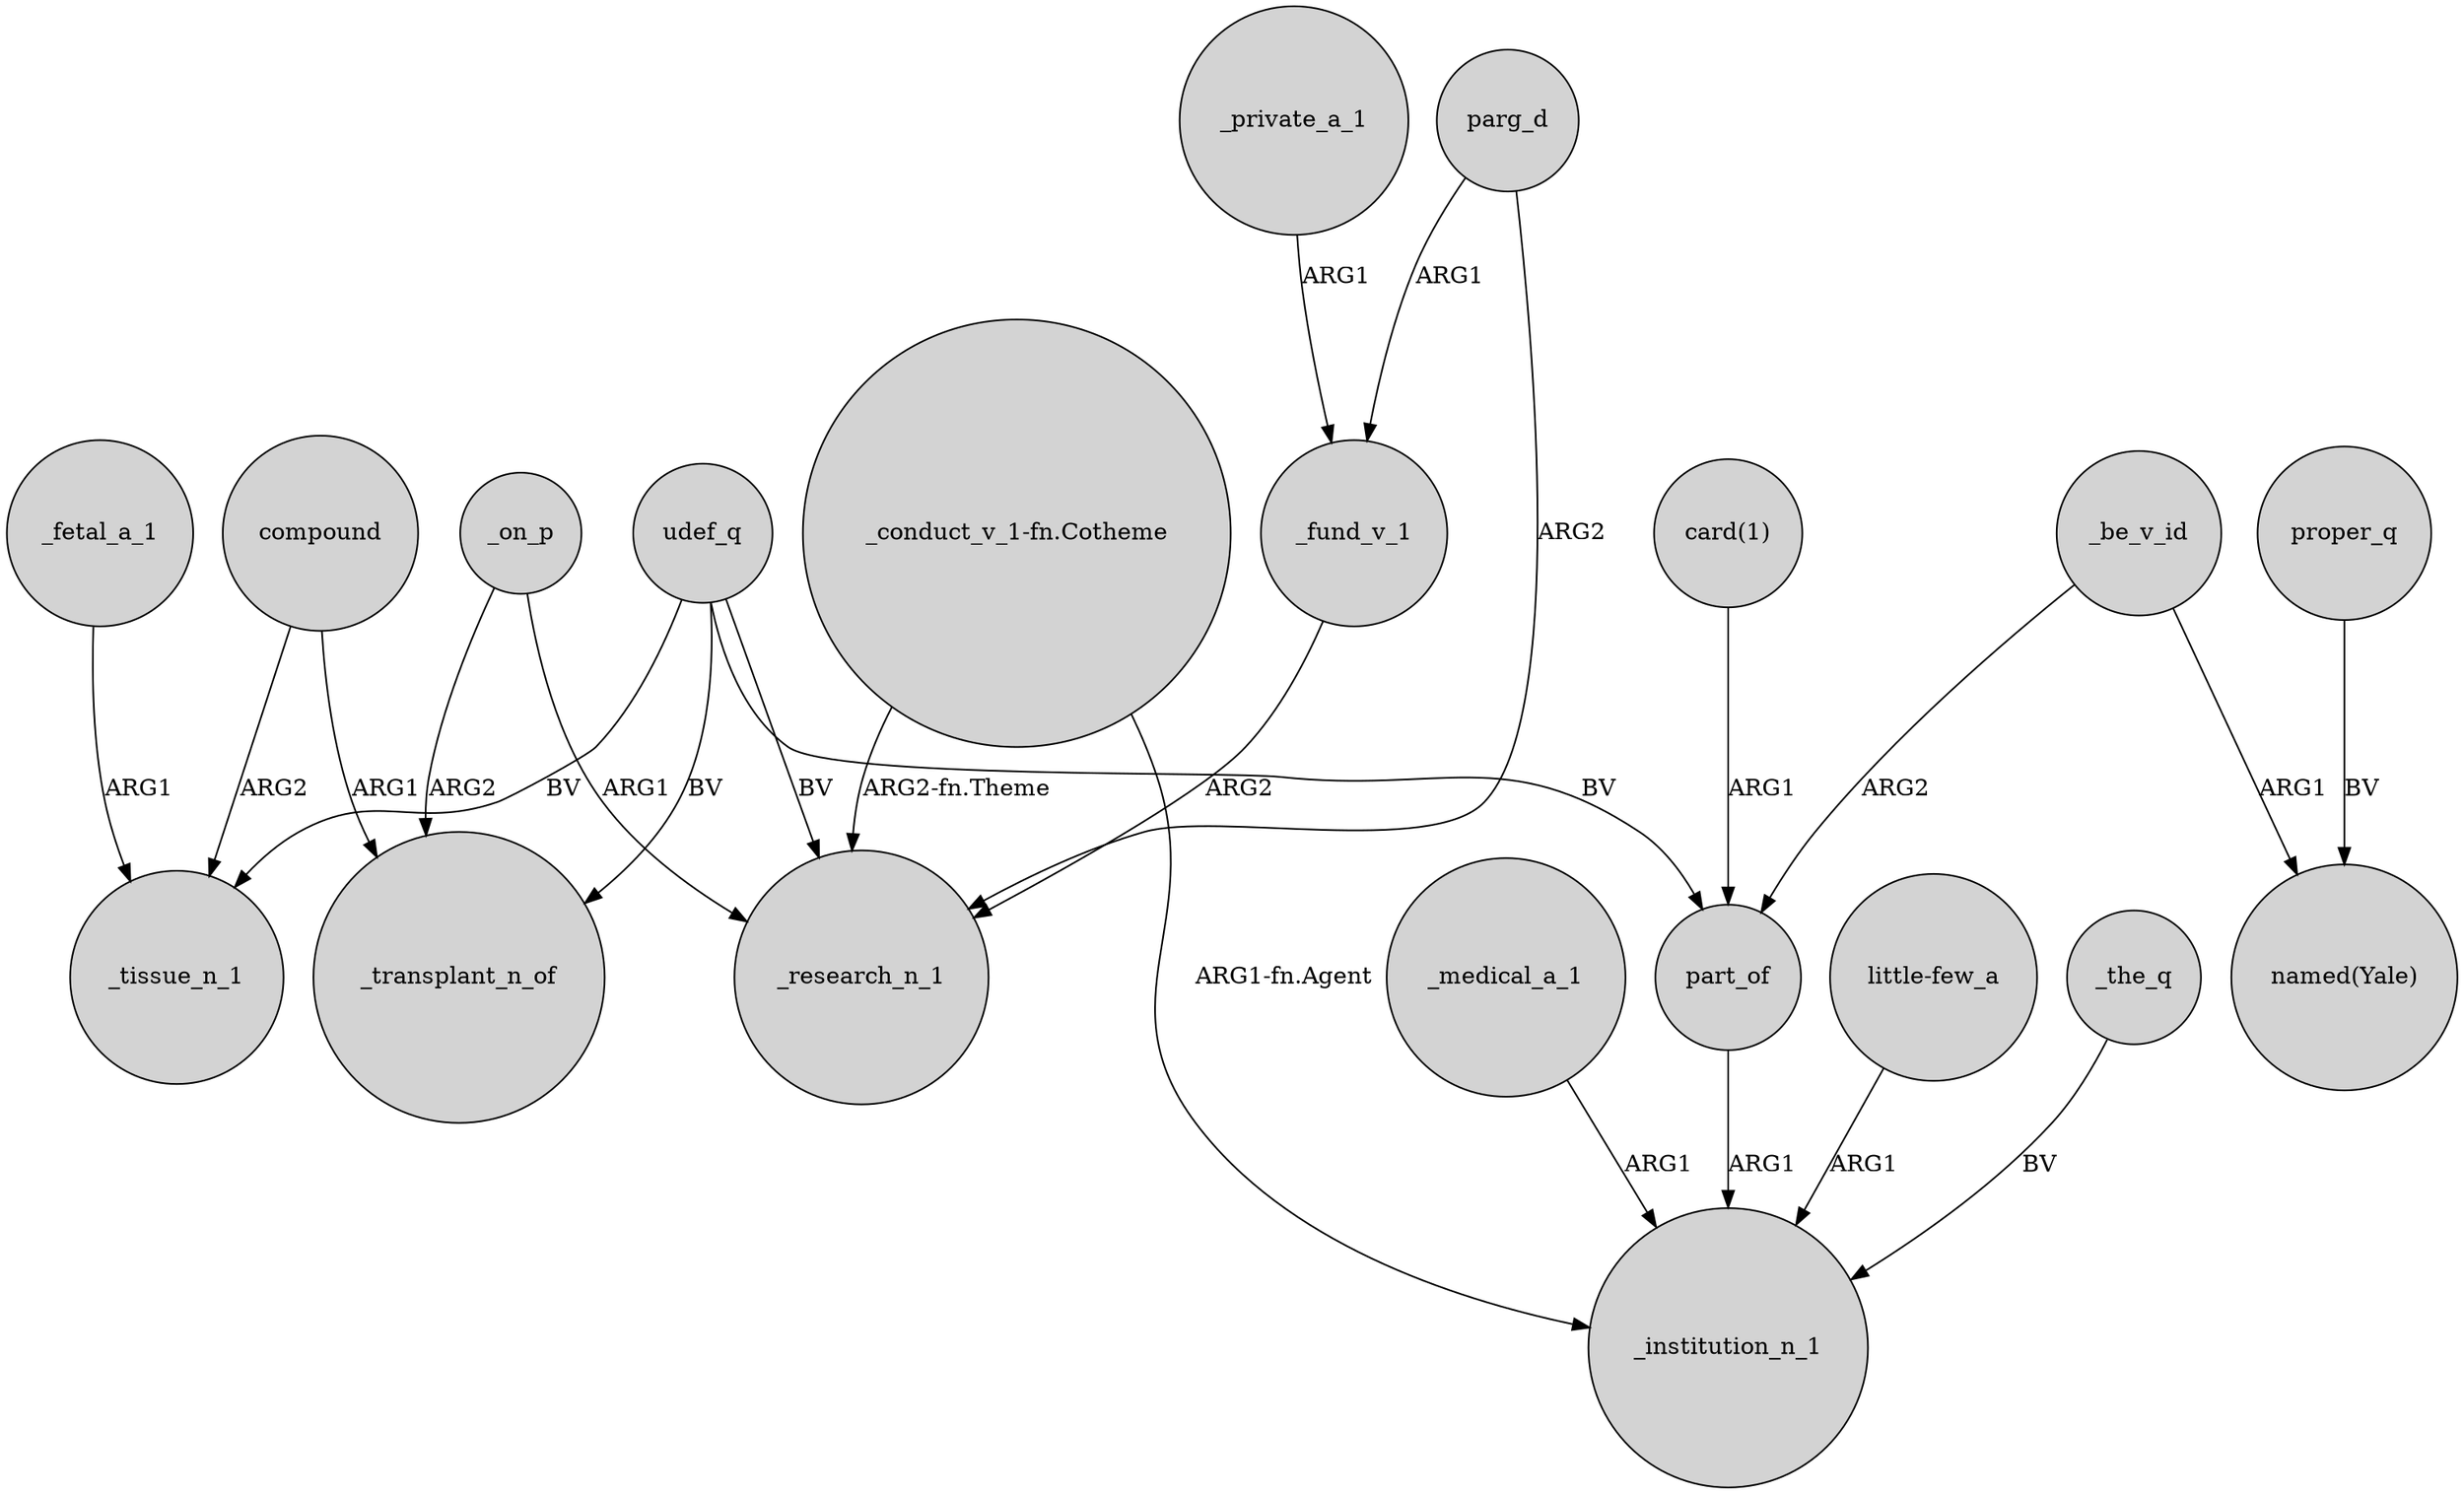 digraph {
	node [shape=circle style=filled]
	compound -> _transplant_n_of [label=ARG1]
	proper_q -> "named(Yale)" [label=BV]
	udef_q -> part_of [label=BV]
	udef_q -> _research_n_1 [label=BV]
	_fetal_a_1 -> _tissue_n_1 [label=ARG1]
	udef_q -> _tissue_n_1 [label=BV]
	_on_p -> _transplant_n_of [label=ARG2]
	_medical_a_1 -> _institution_n_1 [label=ARG1]
	"_conduct_v_1-fn.Cotheme" -> _research_n_1 [label="ARG2-fn.Theme"]
	part_of -> _institution_n_1 [label=ARG1]
	compound -> _tissue_n_1 [label=ARG2]
	"card(1)" -> part_of [label=ARG1]
	"little-few_a" -> _institution_n_1 [label=ARG1]
	_private_a_1 -> _fund_v_1 [label=ARG1]
	parg_d -> _fund_v_1 [label=ARG1]
	_fund_v_1 -> _research_n_1 [label=ARG2]
	udef_q -> _transplant_n_of [label=BV]
	_on_p -> _research_n_1 [label=ARG1]
	_be_v_id -> part_of [label=ARG2]
	_be_v_id -> "named(Yale)" [label=ARG1]
	parg_d -> _research_n_1 [label=ARG2]
	_the_q -> _institution_n_1 [label=BV]
	"_conduct_v_1-fn.Cotheme" -> _institution_n_1 [label="ARG1-fn.Agent"]
}
